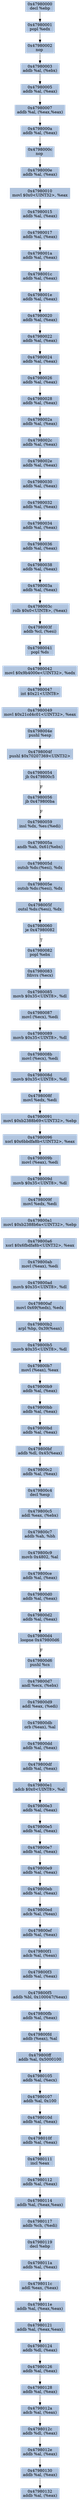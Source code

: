 digraph G {
node[shape=rectangle,style=filled,fillcolor=lightsteelblue,color=lightsteelblue]
bgcolor="transparent"
a0x47980000decl_ebp[label="0x47980000\ndecl %ebp"];
a0x47980001popl_edx[label="0x47980001\npopl %edx"];
a0x47980002nop_[label="0x47980002\nnop "];
a0x47980003addb_al_ebx_[label="0x47980003\naddb %al, (%ebx)"];
a0x47980005addb_al_eax_[label="0x47980005\naddb %al, (%eax)"];
a0x47980007addb_al_eaxeax_[label="0x47980007\naddb %al, (%eax,%eax)"];
a0x4798000aaddb_al_eax_[label="0x4798000a\naddb %al, (%eax)"];
a0x4798000cnop_[label="0x4798000c\nnop "];
a0x4798000eaddb_al_eax_[label="0x4798000e\naddb %al, (%eax)"];
a0x47980010movl_0x0UINT32_eax[label="0x47980010\nmovl $0x0<UINT32>, %eax"];
a0x47980015addb_al_eax_[label="0x47980015\naddb %al, (%eax)"];
a0x47980017addb_al_eax_[label="0x47980017\naddb %al, (%eax)"];
a0x4798001aaddb_al_eax_[label="0x4798001a\naddb %al, (%eax)"];
a0x4798001caddb_al_eax_[label="0x4798001c\naddb %al, (%eax)"];
a0x4798001eaddb_al_eax_[label="0x4798001e\naddb %al, (%eax)"];
a0x47980020addb_al_eax_[label="0x47980020\naddb %al, (%eax)"];
a0x47980022addb_al_eax_[label="0x47980022\naddb %al, (%eax)"];
a0x47980024addb_al_eax_[label="0x47980024\naddb %al, (%eax)"];
a0x47980026addb_al_eax_[label="0x47980026\naddb %al, (%eax)"];
a0x47980028addb_al_eax_[label="0x47980028\naddb %al, (%eax)"];
a0x4798002aaddb_al_eax_[label="0x4798002a\naddb %al, (%eax)"];
a0x4798002caddb_al_eax_[label="0x4798002c\naddb %al, (%eax)"];
a0x4798002eaddb_al_eax_[label="0x4798002e\naddb %al, (%eax)"];
a0x47980030addb_al_eax_[label="0x47980030\naddb %al, (%eax)"];
a0x47980032addb_al_eax_[label="0x47980032\naddb %al, (%eax)"];
a0x47980034addb_al_eax_[label="0x47980034\naddb %al, (%eax)"];
a0x47980036addb_al_eax_[label="0x47980036\naddb %al, (%eax)"];
a0x47980038addb_al_eax_[label="0x47980038\naddb %al, (%eax)"];
a0x4798003aaddb_al_eax_[label="0x4798003a\naddb %al, (%eax)"];
a0x4798003crolb_0x0UINT8_eax_[label="0x4798003c\nrolb $0x0<UINT8>, (%eax)"];
a0x4798003faddb_cl_esi_[label="0x4798003f\naddb %cl, (%esi)"];
a0x47980041popl_ds[label="0x47980041\npopl %ds"];
a0x47980042movl_0x9b4000eUINT32_edx[label="0x47980042\nmovl $0x9b4000e<UINT32>, %edx"];
a0x47980047int_0x21UINT8[label="0x47980047\nint $0x21<UINT8>"];
a0x47980049movl_0x21cd4c01UINT32_eax[label="0x47980049\nmovl $0x21cd4c01<UINT32>, %eax"];
a0x4798004epushl_esp[label="0x4798004e\npushl %esp"];
a0x4798004fpushl_0x70207369UINT32[label="0x4798004f\npushl $0x70207369<UINT32>"];
a0x47980054jb_0x479800c5[label="0x47980054\njb 0x479800c5"];
a0x47980056jb_0x479800ba[label="0x47980056\njb 0x479800ba"];
a0x47980059insl_dx_es_edi_[label="0x47980059\ninsl %dx, %es:(%edi)"];
a0x4798005aandb_ah_0x61ebx_[label="0x4798005a\nandb %ah, 0x61(%ebx)"];
a0x4798005doutsb_ds_esi__dx[label="0x4798005d\noutsb %ds:(%esi), %dx"];
a0x4798005eoutsb_ds_esi__dx[label="0x4798005e\noutsb %ds:(%esi), %dx"];
a0x4798005foutsl_ds_esi__dx[label="0x4798005f\noutsl %ds:(%esi), %dx"];
a0x47980060je_0x47980082[label="0x47980060\nje 0x47980082"];
a0x47980082popl_ebx[label="0x47980082\npopl %ebx"];
a0x47980083fdivrs_ecx_[label="0x47980083\nfdivrs (%ecx)"];
a0x47980085movb_0x35UINT8_dl[label="0x47980085\nmovb $0x35<UINT8>, %dl"];
a0x47980087movl_ecx__edi[label="0x47980087\nmovl (%ecx), %edi"];
a0x47980089movb_0x35UINT8_dl[label="0x47980089\nmovb $0x35<UINT8>, %dl"];
a0x4798008bmovl_ecx__edi[label="0x4798008b\nmovl (%ecx), %edi"];
a0x4798008dmovb_0x35UINT8_dl[label="0x4798008d\nmovb $0x35<UINT8>, %dl"];
a0x4798008fmovl_edx_edi[label="0x4798008f\nmovl %edx, %edi"];
a0x47980091movl_0xb2388b69UINT32_ebp[label="0x47980091\nmovl $0xb2388b69<UINT32>, %ebp"];
a0x47980096xorl_0x6bbdfa8bUINT32_eax[label="0x47980096\nxorl $0x6bbdfa8b<UINT32>, %eax"];
a0x4798009bmovl_eax__edi[label="0x4798009b\nmovl (%eax), %edi"];
a0x4798009dmovb_0x35UINT8_dl[label="0x4798009d\nmovb $0x35<UINT8>, %dl"];
a0x4798009fmovl_edx_edi[label="0x4798009f\nmovl %edx, %edi"];
a0x479800a1movl_0xb2388b6aUINT32_ebp[label="0x479800a1\nmovl $0xb2388b6a<UINT32>, %ebp"];
a0x479800a6xorl_0x6fbdfa8bUINT32_eax[label="0x479800a6\nxorl $0x6fbdfa8b<UINT32>, %eax"];
a0x479800abmovl_eax__edi[label="0x479800ab\nmovl (%eax), %edi"];
a0x479800admovb_0x35UINT8_dl[label="0x479800ad\nmovb $0x35<UINT8>, %dl"];
a0x479800afmovl_0x69edx__edx[label="0x479800af\nmovl 0x69(%edx), %edx"];
a0x479800b2arpl_bp_0x39eax_[label="0x479800b2\narpl %bp, 0x39(%eax)"];
a0x479800b5movb_0x35UINT8_dl[label="0x479800b5\nmovb $0x35<UINT8>, %dl"];
a0x479800b7movl_eax__eax[label="0x479800b7\nmovl (%eax), %eax"];
a0x479800b9addb_al_eax_[label="0x479800b9\naddb %al, (%eax)"];
a0x479800bbaddb_al_eax_[label="0x479800bb\naddb %al, (%eax)"];
a0x479800bdaddb_al_eax_[label="0x479800bd\naddb %al, (%eax)"];
a0x479800bfaddb_dl_0x45eax_[label="0x479800bf\naddb %dl, 0x45(%eax)"];
a0x479800c2addb_al_eax_[label="0x479800c2\naddb %al, (%eax)"];
a0x479800c4decl_esp[label="0x479800c4\ndecl %esp"];
a0x479800c5addl_eax_ebx_[label="0x479800c5\naddl %eax, (%ebx)"];
a0x479800c7addb_ah_bh[label="0x479800c7\naddb %ah, %bh"];
a0x479800c9movb_0x4802_al[label="0x479800c9\nmovb 0x4802, %al"];
a0x479800ceaddb_al_eax_[label="0x479800ce\naddb %al, (%eax)"];
a0x479800d0addb_al_eax_[label="0x479800d0\naddb %al, (%eax)"];
a0x479800d2addb_al_eax_[label="0x479800d2\naddb %al, (%eax)"];
a0x479800d4loopne_0x479800d6[label="0x479800d4\nloopne 0x479800d6"];
a0x479800d6pushl_cs[label="0x479800d6\npushl %cs"];
a0x479800d7andl_ecx_ebx_[label="0x479800d7\nandl %ecx, (%ebx)"];
a0x479800d9addl_eax_edi_[label="0x479800d9\naddl %eax, (%edi)"];
a0x479800dborb_eax__al[label="0x479800db\norb (%eax), %al"];
a0x479800ddaddb_al_eax_[label="0x479800dd\naddb %al, (%eax)"];
a0x479800dfaddb_al_eax_[label="0x479800df\naddb %al, (%eax)"];
a0x479800e1adcb_0x0UINT8_al[label="0x479800e1\nadcb $0x0<UINT8>, %al"];
a0x479800e3addb_al_eax_[label="0x479800e3\naddb %al, (%eax)"];
a0x479800e5addb_al_eax_[label="0x479800e5\naddb %al, (%eax)"];
a0x479800e7addb_al_eax_[label="0x479800e7\naddb %al, (%eax)"];
a0x479800e9addb_al_eax_[label="0x479800e9\naddb %al, (%eax)"];
a0x479800ebaddb_al_eax_[label="0x479800eb\naddb %al, (%eax)"];
a0x479800edadcb_al_eax_[label="0x479800ed\nadcb %al, (%eax)"];
a0x479800efaddb_al_eax_[label="0x479800ef\naddb %al, (%eax)"];
a0x479800f1adcb_al_eax_[label="0x479800f1\nadcb %al, (%eax)"];
a0x479800f3addb_al_eax_[label="0x479800f3\naddb %al, (%eax)"];
a0x479800f5addb_bl_0x100047eax_[label="0x479800f5\naddb %bl, 0x100047(%eax)"];
a0x479800fbaddb_al_eax_[label="0x479800fb\naddb %al, (%eax)"];
a0x479800fdaddb_eax__al[label="0x479800fd\naddb (%eax), %al"];
a0x479800ffaddb_al_0x5000100[label="0x479800ff\naddb %al, 0x5000100"];
a0x47980105addb_al_ecx_[label="0x47980105\naddb %al, (%ecx)"];
a0x47980107addb_al_0x100[label="0x47980107\naddb %al, 0x100"];
a0x4798010daddb_al_eax_[label="0x4798010d\naddb %al, (%eax)"];
a0x4798010faddb_al_eax_[label="0x4798010f\naddb %al, (%eax)"];
a0x47980111incl_eax[label="0x47980111\nincl %eax"];
a0x47980112addb_al_eax_[label="0x47980112\naddb %al, (%eax)"];
a0x47980114addb_al_eaxeax_[label="0x47980114\naddb %al, (%eax,%eax)"];
a0x47980117addb_ch_edi_[label="0x47980117\naddb %ch, (%edi)"];
a0x47980119decl_ebp[label="0x47980119\ndecl %ebp"];
a0x4798011aaddb_al_eax_[label="0x4798011a\naddb %al, (%eax)"];
a0x4798011caddl_eax_eax_[label="0x4798011c\naddl %eax, (%eax)"];
a0x4798011eaddb_al_eaxeax_[label="0x4798011e\naddb %al, (%eax,%eax)"];
a0x47980121addb_al_eaxeax_[label="0x47980121\naddb %al, (%eax,%eax)"];
a0x47980124addb_dl_eax_[label="0x47980124\naddb %dl, (%eax)"];
a0x47980126addb_al_eax_[label="0x47980126\naddb %al, (%eax)"];
a0x47980128addb_al_eax_[label="0x47980128\naddb %al, (%eax)"];
a0x4798012aadcb_al_eax_[label="0x4798012a\nadcb %al, (%eax)"];
a0x4798012caddb_dl_eax_[label="0x4798012c\naddb %dl, (%eax)"];
a0x4798012eaddb_al_eax_[label="0x4798012e\naddb %al, (%eax)"];
a0x47980130addb_al_eax_[label="0x47980130\naddb %al, (%eax)"];
a0x47980132addb_al_eax_[label="0x47980132\naddb %al, (%eax)"];
a0x47980000decl_ebp -> a0x47980001popl_edx [color="#000000"];
a0x47980001popl_edx -> a0x47980002nop_ [color="#000000"];
a0x47980002nop_ -> a0x47980003addb_al_ebx_ [color="#000000"];
a0x47980003addb_al_ebx_ -> a0x47980005addb_al_eax_ [color="#000000"];
a0x47980005addb_al_eax_ -> a0x47980007addb_al_eaxeax_ [color="#000000"];
a0x47980007addb_al_eaxeax_ -> a0x4798000aaddb_al_eax_ [color="#000000"];
a0x4798000aaddb_al_eax_ -> a0x4798000cnop_ [color="#000000"];
a0x4798000cnop_ -> a0x4798000eaddb_al_eax_ [color="#000000"];
a0x4798000eaddb_al_eax_ -> a0x47980010movl_0x0UINT32_eax [color="#000000"];
a0x47980010movl_0x0UINT32_eax -> a0x47980015addb_al_eax_ [color="#000000"];
a0x47980015addb_al_eax_ -> a0x47980017addb_al_eax_ [color="#000000"];
a0x47980017addb_al_eax_ -> a0x4798001aaddb_al_eax_ [color="#000000"];
a0x4798001aaddb_al_eax_ -> a0x4798001caddb_al_eax_ [color="#000000"];
a0x4798001caddb_al_eax_ -> a0x4798001eaddb_al_eax_ [color="#000000"];
a0x4798001eaddb_al_eax_ -> a0x47980020addb_al_eax_ [color="#000000"];
a0x47980020addb_al_eax_ -> a0x47980022addb_al_eax_ [color="#000000"];
a0x47980022addb_al_eax_ -> a0x47980024addb_al_eax_ [color="#000000"];
a0x47980024addb_al_eax_ -> a0x47980026addb_al_eax_ [color="#000000"];
a0x47980026addb_al_eax_ -> a0x47980028addb_al_eax_ [color="#000000"];
a0x47980028addb_al_eax_ -> a0x4798002aaddb_al_eax_ [color="#000000"];
a0x4798002aaddb_al_eax_ -> a0x4798002caddb_al_eax_ [color="#000000"];
a0x4798002caddb_al_eax_ -> a0x4798002eaddb_al_eax_ [color="#000000"];
a0x4798002eaddb_al_eax_ -> a0x47980030addb_al_eax_ [color="#000000"];
a0x47980030addb_al_eax_ -> a0x47980032addb_al_eax_ [color="#000000"];
a0x47980032addb_al_eax_ -> a0x47980034addb_al_eax_ [color="#000000"];
a0x47980034addb_al_eax_ -> a0x47980036addb_al_eax_ [color="#000000"];
a0x47980036addb_al_eax_ -> a0x47980038addb_al_eax_ [color="#000000"];
a0x47980038addb_al_eax_ -> a0x4798003aaddb_al_eax_ [color="#000000"];
a0x4798003aaddb_al_eax_ -> a0x4798003crolb_0x0UINT8_eax_ [color="#000000"];
a0x4798003crolb_0x0UINT8_eax_ -> a0x4798003faddb_cl_esi_ [color="#000000"];
a0x4798003faddb_cl_esi_ -> a0x47980041popl_ds [color="#000000"];
a0x47980041popl_ds -> a0x47980042movl_0x9b4000eUINT32_edx [color="#000000"];
a0x47980042movl_0x9b4000eUINT32_edx -> a0x47980047int_0x21UINT8 [color="#000000"];
a0x47980047int_0x21UINT8 -> a0x47980049movl_0x21cd4c01UINT32_eax [color="#000000"];
a0x47980049movl_0x21cd4c01UINT32_eax -> a0x4798004epushl_esp [color="#000000"];
a0x4798004epushl_esp -> a0x4798004fpushl_0x70207369UINT32 [color="#000000"];
a0x4798004fpushl_0x70207369UINT32 -> a0x47980054jb_0x479800c5 [color="#000000"];
a0x47980054jb_0x479800c5 -> a0x47980056jb_0x479800ba [color="#000000",label="F"];
a0x47980056jb_0x479800ba -> a0x47980059insl_dx_es_edi_ [color="#000000",label="F"];
a0x47980059insl_dx_es_edi_ -> a0x4798005aandb_ah_0x61ebx_ [color="#000000"];
a0x4798005aandb_ah_0x61ebx_ -> a0x4798005doutsb_ds_esi__dx [color="#000000"];
a0x4798005doutsb_ds_esi__dx -> a0x4798005eoutsb_ds_esi__dx [color="#000000"];
a0x4798005eoutsb_ds_esi__dx -> a0x4798005foutsl_ds_esi__dx [color="#000000"];
a0x4798005foutsl_ds_esi__dx -> a0x47980060je_0x47980082 [color="#000000"];
a0x47980060je_0x47980082 -> a0x47980082popl_ebx [color="#000000",label="T"];
a0x47980082popl_ebx -> a0x47980083fdivrs_ecx_ [color="#000000"];
a0x47980083fdivrs_ecx_ -> a0x47980085movb_0x35UINT8_dl [color="#000000"];
a0x47980085movb_0x35UINT8_dl -> a0x47980087movl_ecx__edi [color="#000000"];
a0x47980087movl_ecx__edi -> a0x47980089movb_0x35UINT8_dl [color="#000000"];
a0x47980089movb_0x35UINT8_dl -> a0x4798008bmovl_ecx__edi [color="#000000"];
a0x4798008bmovl_ecx__edi -> a0x4798008dmovb_0x35UINT8_dl [color="#000000"];
a0x4798008dmovb_0x35UINT8_dl -> a0x4798008fmovl_edx_edi [color="#000000"];
a0x4798008fmovl_edx_edi -> a0x47980091movl_0xb2388b69UINT32_ebp [color="#000000"];
a0x47980091movl_0xb2388b69UINT32_ebp -> a0x47980096xorl_0x6bbdfa8bUINT32_eax [color="#000000"];
a0x47980096xorl_0x6bbdfa8bUINT32_eax -> a0x4798009bmovl_eax__edi [color="#000000"];
a0x4798009bmovl_eax__edi -> a0x4798009dmovb_0x35UINT8_dl [color="#000000"];
a0x4798009dmovb_0x35UINT8_dl -> a0x4798009fmovl_edx_edi [color="#000000"];
a0x4798009fmovl_edx_edi -> a0x479800a1movl_0xb2388b6aUINT32_ebp [color="#000000"];
a0x479800a1movl_0xb2388b6aUINT32_ebp -> a0x479800a6xorl_0x6fbdfa8bUINT32_eax [color="#000000"];
a0x479800a6xorl_0x6fbdfa8bUINT32_eax -> a0x479800abmovl_eax__edi [color="#000000"];
a0x479800abmovl_eax__edi -> a0x479800admovb_0x35UINT8_dl [color="#000000"];
a0x479800admovb_0x35UINT8_dl -> a0x479800afmovl_0x69edx__edx [color="#000000"];
a0x479800afmovl_0x69edx__edx -> a0x479800b2arpl_bp_0x39eax_ [color="#000000"];
a0x479800b2arpl_bp_0x39eax_ -> a0x479800b5movb_0x35UINT8_dl [color="#000000"];
a0x479800b5movb_0x35UINT8_dl -> a0x479800b7movl_eax__eax [color="#000000"];
a0x479800b7movl_eax__eax -> a0x479800b9addb_al_eax_ [color="#000000"];
a0x479800b9addb_al_eax_ -> a0x479800bbaddb_al_eax_ [color="#000000"];
a0x479800bbaddb_al_eax_ -> a0x479800bdaddb_al_eax_ [color="#000000"];
a0x479800bdaddb_al_eax_ -> a0x479800bfaddb_dl_0x45eax_ [color="#000000"];
a0x479800bfaddb_dl_0x45eax_ -> a0x479800c2addb_al_eax_ [color="#000000"];
a0x479800c2addb_al_eax_ -> a0x479800c4decl_esp [color="#000000"];
a0x479800c4decl_esp -> a0x479800c5addl_eax_ebx_ [color="#000000"];
a0x479800c5addl_eax_ebx_ -> a0x479800c7addb_ah_bh [color="#000000"];
a0x479800c7addb_ah_bh -> a0x479800c9movb_0x4802_al [color="#000000"];
a0x479800c9movb_0x4802_al -> a0x479800ceaddb_al_eax_ [color="#000000"];
a0x479800ceaddb_al_eax_ -> a0x479800d0addb_al_eax_ [color="#000000"];
a0x479800d0addb_al_eax_ -> a0x479800d2addb_al_eax_ [color="#000000"];
a0x479800d2addb_al_eax_ -> a0x479800d4loopne_0x479800d6 [color="#000000"];
a0x479800d4loopne_0x479800d6 -> a0x479800d6pushl_cs [color="#000000",label="F"];
a0x479800d6pushl_cs -> a0x479800d7andl_ecx_ebx_ [color="#000000"];
a0x479800d7andl_ecx_ebx_ -> a0x479800d9addl_eax_edi_ [color="#000000"];
a0x479800d9addl_eax_edi_ -> a0x479800dborb_eax__al [color="#000000"];
a0x479800dborb_eax__al -> a0x479800ddaddb_al_eax_ [color="#000000"];
a0x479800ddaddb_al_eax_ -> a0x479800dfaddb_al_eax_ [color="#000000"];
a0x479800dfaddb_al_eax_ -> a0x479800e1adcb_0x0UINT8_al [color="#000000"];
a0x479800e1adcb_0x0UINT8_al -> a0x479800e3addb_al_eax_ [color="#000000"];
a0x479800e3addb_al_eax_ -> a0x479800e5addb_al_eax_ [color="#000000"];
a0x479800e5addb_al_eax_ -> a0x479800e7addb_al_eax_ [color="#000000"];
a0x479800e7addb_al_eax_ -> a0x479800e9addb_al_eax_ [color="#000000"];
a0x479800e9addb_al_eax_ -> a0x479800ebaddb_al_eax_ [color="#000000"];
a0x479800ebaddb_al_eax_ -> a0x479800edadcb_al_eax_ [color="#000000"];
a0x479800edadcb_al_eax_ -> a0x479800efaddb_al_eax_ [color="#000000"];
a0x479800efaddb_al_eax_ -> a0x479800f1adcb_al_eax_ [color="#000000"];
a0x479800f1adcb_al_eax_ -> a0x479800f3addb_al_eax_ [color="#000000"];
a0x479800f3addb_al_eax_ -> a0x479800f5addb_bl_0x100047eax_ [color="#000000"];
a0x479800f5addb_bl_0x100047eax_ -> a0x479800fbaddb_al_eax_ [color="#000000"];
a0x479800fbaddb_al_eax_ -> a0x479800fdaddb_eax__al [color="#000000"];
a0x479800fdaddb_eax__al -> a0x479800ffaddb_al_0x5000100 [color="#000000"];
a0x479800ffaddb_al_0x5000100 -> a0x47980105addb_al_ecx_ [color="#000000"];
a0x47980105addb_al_ecx_ -> a0x47980107addb_al_0x100 [color="#000000"];
a0x47980107addb_al_0x100 -> a0x4798010daddb_al_eax_ [color="#000000"];
a0x4798010daddb_al_eax_ -> a0x4798010faddb_al_eax_ [color="#000000"];
a0x4798010faddb_al_eax_ -> a0x47980111incl_eax [color="#000000"];
a0x47980111incl_eax -> a0x47980112addb_al_eax_ [color="#000000"];
a0x47980112addb_al_eax_ -> a0x47980114addb_al_eaxeax_ [color="#000000"];
a0x47980114addb_al_eaxeax_ -> a0x47980117addb_ch_edi_ [color="#000000"];
a0x47980117addb_ch_edi_ -> a0x47980119decl_ebp [color="#000000"];
a0x47980119decl_ebp -> a0x4798011aaddb_al_eax_ [color="#000000"];
a0x4798011aaddb_al_eax_ -> a0x4798011caddl_eax_eax_ [color="#000000"];
a0x4798011caddl_eax_eax_ -> a0x4798011eaddb_al_eaxeax_ [color="#000000"];
a0x4798011eaddb_al_eaxeax_ -> a0x47980121addb_al_eaxeax_ [color="#000000"];
a0x47980121addb_al_eaxeax_ -> a0x47980124addb_dl_eax_ [color="#000000"];
a0x47980124addb_dl_eax_ -> a0x47980126addb_al_eax_ [color="#000000"];
a0x47980126addb_al_eax_ -> a0x47980128addb_al_eax_ [color="#000000"];
a0x47980128addb_al_eax_ -> a0x4798012aadcb_al_eax_ [color="#000000"];
a0x4798012aadcb_al_eax_ -> a0x4798012caddb_dl_eax_ [color="#000000"];
a0x4798012caddb_dl_eax_ -> a0x4798012eaddb_al_eax_ [color="#000000"];
a0x4798012eaddb_al_eax_ -> a0x47980130addb_al_eax_ [color="#000000"];
a0x47980130addb_al_eax_ -> a0x47980132addb_al_eax_ [color="#000000"];
}

